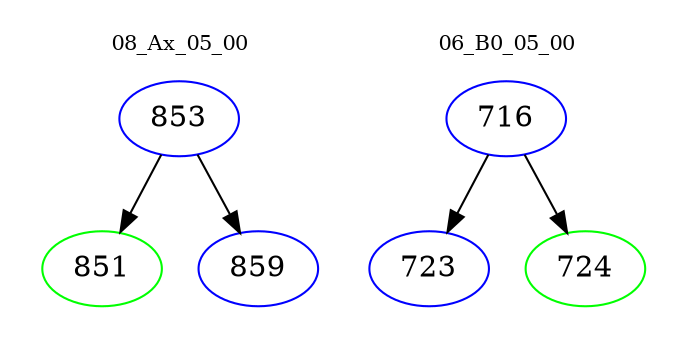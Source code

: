 digraph{
subgraph cluster_0 {
color = white
label = "08_Ax_05_00";
fontsize=10;
T0_853 [label="853", color="blue"]
T0_853 -> T0_851 [color="black"]
T0_851 [label="851", color="green"]
T0_853 -> T0_859 [color="black"]
T0_859 [label="859", color="blue"]
}
subgraph cluster_1 {
color = white
label = "06_B0_05_00";
fontsize=10;
T1_716 [label="716", color="blue"]
T1_716 -> T1_723 [color="black"]
T1_723 [label="723", color="blue"]
T1_716 -> T1_724 [color="black"]
T1_724 [label="724", color="green"]
}
}

